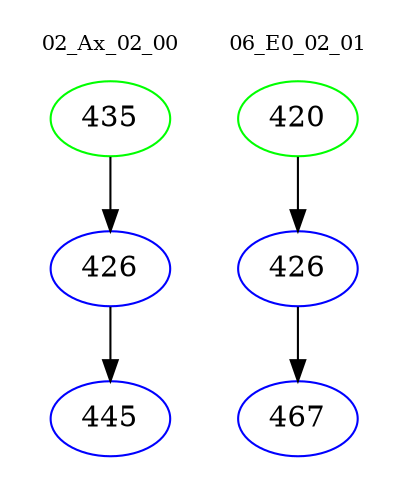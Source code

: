 digraph{
subgraph cluster_0 {
color = white
label = "02_Ax_02_00";
fontsize=10;
T0_435 [label="435", color="green"]
T0_435 -> T0_426 [color="black"]
T0_426 [label="426", color="blue"]
T0_426 -> T0_445 [color="black"]
T0_445 [label="445", color="blue"]
}
subgraph cluster_1 {
color = white
label = "06_E0_02_01";
fontsize=10;
T1_420 [label="420", color="green"]
T1_420 -> T1_426 [color="black"]
T1_426 [label="426", color="blue"]
T1_426 -> T1_467 [color="black"]
T1_467 [label="467", color="blue"]
}
}
